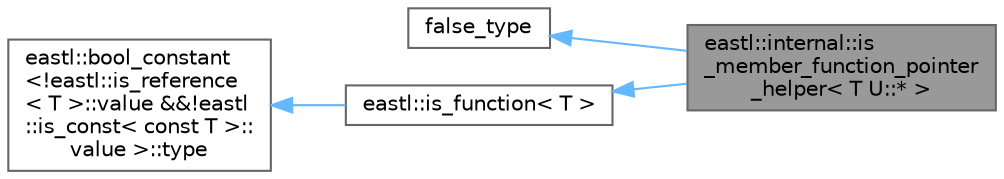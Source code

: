 digraph "eastl::internal::is_member_function_pointer_helper&lt; T U::* &gt;"
{
 // LATEX_PDF_SIZE
  bgcolor="transparent";
  edge [fontname=Helvetica,fontsize=10,labelfontname=Helvetica,labelfontsize=10];
  node [fontname=Helvetica,fontsize=10,shape=box,height=0.2,width=0.4];
  rankdir="LR";
  Node1 [id="Node000001",label="eastl::internal::is\l_member_function_pointer\l_helper\< T U::* \>",height=0.2,width=0.4,color="gray40", fillcolor="grey60", style="filled", fontcolor="black",tooltip=" "];
  Node2 -> Node1 [id="edge1_Node000001_Node000002",dir="back",color="steelblue1",style="solid",tooltip=" "];
  Node2 [id="Node000002",label="false_type",height=0.2,width=0.4,color="gray40", fillcolor="white", style="filled",URL="$structeastl_1_1integral__constant.html",tooltip=" "];
  Node3 -> Node1 [id="edge2_Node000001_Node000003",dir="back",color="steelblue1",style="solid",tooltip=" "];
  Node3 [id="Node000003",label="eastl::is_function\< T \>",height=0.2,width=0.4,color="gray40", fillcolor="white", style="filled",URL="$structeastl_1_1is__function.html",tooltip=" "];
  Node4 -> Node3 [id="edge3_Node000003_Node000004",dir="back",color="steelblue1",style="solid",tooltip=" "];
  Node4 [id="Node000004",label="eastl::bool_constant\l\<!eastl::is_reference\l\< T \>::value &&!eastl\l::is_const\< const T \>::\lvalue \>::type",height=0.2,width=0.4,color="gray40", fillcolor="white", style="filled",tooltip=" "];
}
